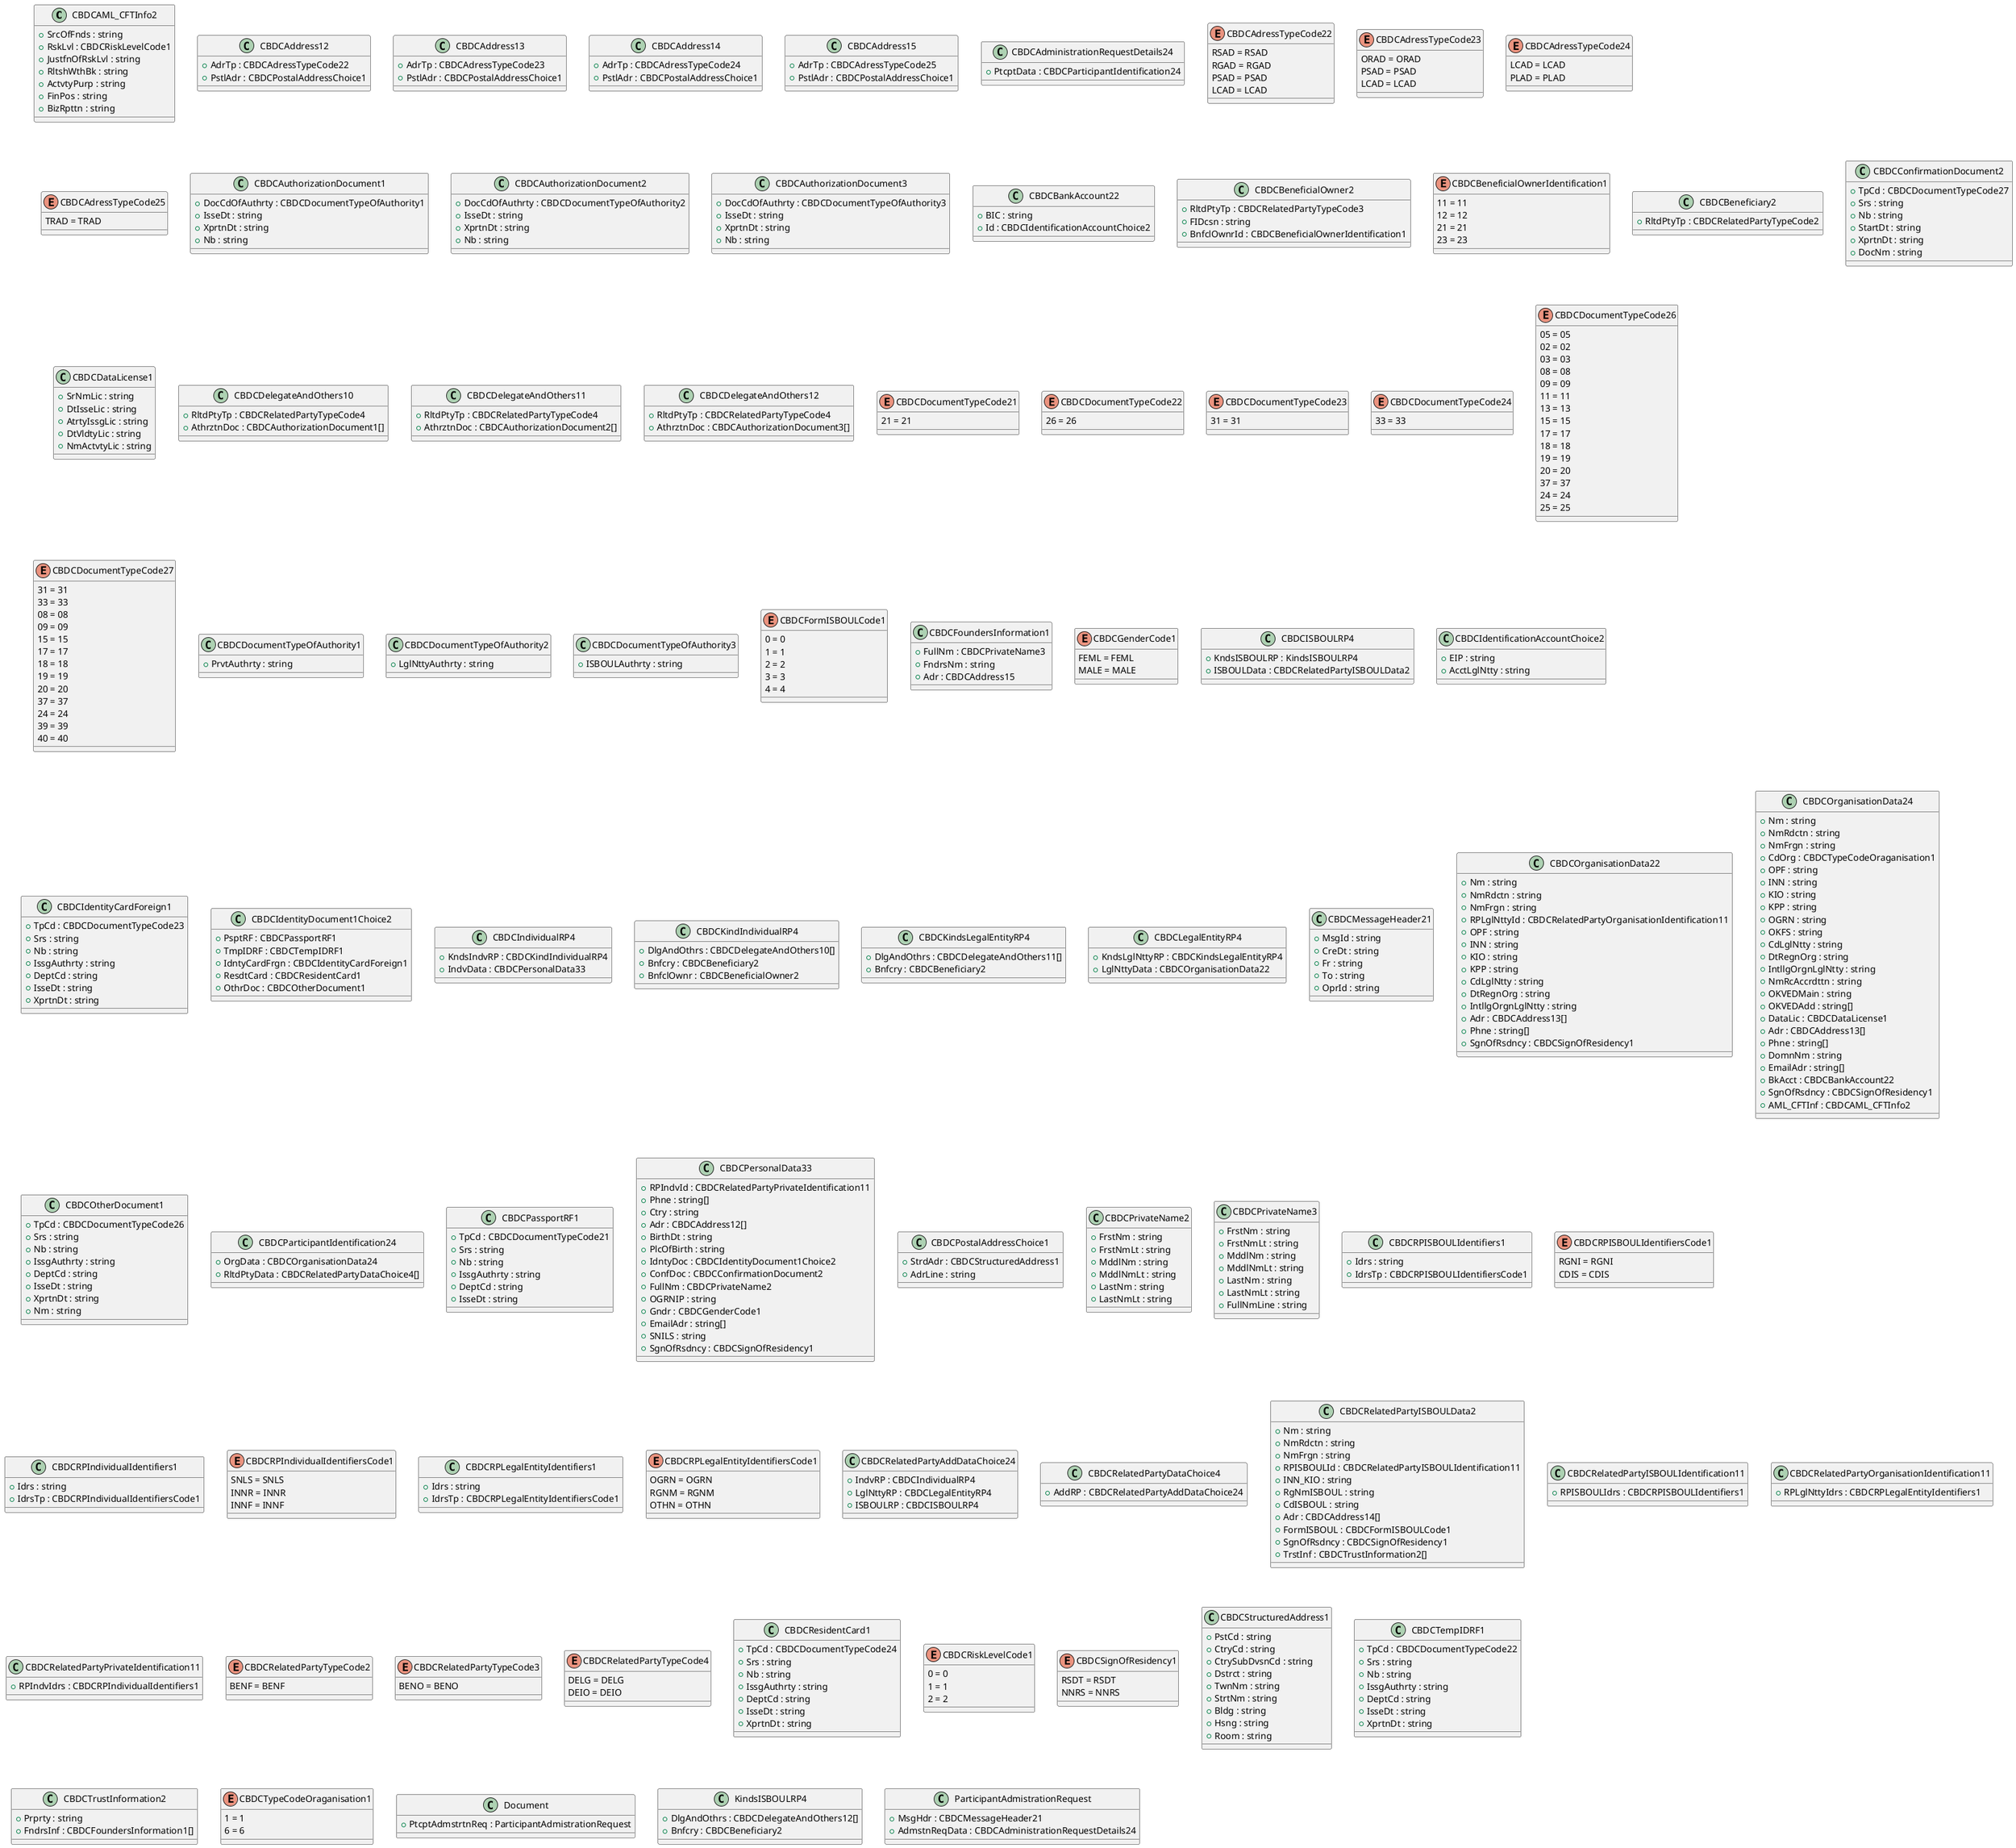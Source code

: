 @startuml

class CBDCAML_CFTInfo2 {
    +SrcOfFnds : string
    +RskLvl : CBDCRiskLevelCode1
    +JustfnOfRskLvl : string
    +RltshWthBk : string
    +ActvtyPurp : string
    +FinPos : string
    +BizRpttn : string
}
class CBDCAddress12 {
    +AdrTp : CBDCAdressTypeCode22
    +PstlAdr : CBDCPostalAddressChoice1
}
class CBDCAddress13 {
    +AdrTp : CBDCAdressTypeCode23
    +PstlAdr : CBDCPostalAddressChoice1
}
class CBDCAddress14 {
    +AdrTp : CBDCAdressTypeCode24
    +PstlAdr : CBDCPostalAddressChoice1
}
class CBDCAddress15 {
    +AdrTp : CBDCAdressTypeCode25
    +PstlAdr : CBDCPostalAddressChoice1
}
class CBDCAdministrationRequestDetails24 {
    +PtcptData : CBDCParticipantIdentification24
}
enum CBDCAdressTypeCode22 {
    RSAD = RSAD
    RGAD = RGAD
    PSAD = PSAD
    LCAD = LCAD
}
enum CBDCAdressTypeCode23 {
    ORAD = ORAD
    PSAD = PSAD
    LCAD = LCAD
}
enum CBDCAdressTypeCode24 {
    LCAD = LCAD
    PLAD = PLAD
}
enum CBDCAdressTypeCode25 {
    TRAD = TRAD
}
class CBDCAuthorizationDocument1 {
    +DocCdOfAuthrty : CBDCDocumentTypeOfAuthority1
    +IsseDt : string
    +XprtnDt : string
    +Nb : string
}
class CBDCAuthorizationDocument2 {
    +DocCdOfAuthrty : CBDCDocumentTypeOfAuthority2
    +IsseDt : string
    +XprtnDt : string
    +Nb : string
}
class CBDCAuthorizationDocument3 {
    +DocCdOfAuthrty : CBDCDocumentTypeOfAuthority3
    +IsseDt : string
    +XprtnDt : string
    +Nb : string
}
class CBDCBankAccount22 {
    +BIC : string
    +Id : CBDCIdentificationAccountChoice2
}
class CBDCBeneficialOwner2 {
    +RltdPtyTp : CBDCRelatedPartyTypeCode3
    +FIDcsn : string
    +BnfclOwnrId : CBDCBeneficialOwnerIdentification1
}
enum CBDCBeneficialOwnerIdentification1 {
    11 = 11
    12 = 12
    21 = 21
    23 = 23
}
class CBDCBeneficiary2 {
    +RltdPtyTp : CBDCRelatedPartyTypeCode2
}
class CBDCConfirmationDocument2 {
    +TpCd : CBDCDocumentTypeCode27
    +Srs : string
    +Nb : string
    +StartDt : string
    +XprtnDt : string
    +DocNm : string
}
class CBDCDataLicense1 {
    +SrNmLic : string
    +DtIsseLic : string
    +AtrtyIssgLic : string
    +DtVldtyLic : string
    +NmActvtyLic : string
}
class CBDCDelegateAndOthers10 {
    +RltdPtyTp : CBDCRelatedPartyTypeCode4
    +AthrztnDoc : CBDCAuthorizationDocument1[]
}
class CBDCDelegateAndOthers11 {
    +RltdPtyTp : CBDCRelatedPartyTypeCode4
    +AthrztnDoc : CBDCAuthorizationDocument2[]
}
class CBDCDelegateAndOthers12 {
    +RltdPtyTp : CBDCRelatedPartyTypeCode4
    +AthrztnDoc : CBDCAuthorizationDocument3[]
}
enum CBDCDocumentTypeCode21 {
    21 = 21
}
enum CBDCDocumentTypeCode22 {
    26 = 26
}
enum CBDCDocumentTypeCode23 {
    31 = 31
}
enum CBDCDocumentTypeCode24 {
    33 = 33
}
enum CBDCDocumentTypeCode26 {
    05 = 05
    02 = 02
    03 = 03
    08 = 08
    09 = 09
    11 = 11
    13 = 13
    15 = 15
    17 = 17
    18 = 18
    19 = 19
    20 = 20
    37 = 37
    24 = 24
    25 = 25
}
enum CBDCDocumentTypeCode27 {
    31 = 31
    33 = 33
    08 = 08
    09 = 09
    15 = 15
    17 = 17
    18 = 18
    19 = 19
    20 = 20
    37 = 37
    24 = 24
    39 = 39
    40 = 40
}
class CBDCDocumentTypeOfAuthority1 {
    +PrvtAuthrty : string
}
class CBDCDocumentTypeOfAuthority2 {
    +LglNttyAuthrty : string
}
class CBDCDocumentTypeOfAuthority3 {
    +ISBOULAuthrty : string
}
enum CBDCFormISBOULCode1 {
    0 = 0
    1 = 1
    2 = 2
    3 = 3
    4 = 4
}
class CBDCFoundersInformation1 {
    +FullNm : CBDCPrivateName3
    +FndrsNm : string
    +Adr : CBDCAddress15
}
enum CBDCGenderCode1 {
    FEML = FEML
    MALE = MALE
}
class CBDCISBOULRP4 {
    +KndsISBOULRP : KindsISBOULRP4
    +ISBOULData : CBDCRelatedPartyISBOULData2
}
class CBDCIdentificationAccountChoice2 {
    +EIP : string
    +AcctLglNtty : string
}
class CBDCIdentityCardForeign1 {
    +TpCd : CBDCDocumentTypeCode23
    +Srs : string
    +Nb : string
    +IssgAuthrty : string
    +DeptCd : string
    +IsseDt : string
    +XprtnDt : string
}
class CBDCIdentityDocument1Choice2 {
    +PsptRF : CBDCPassportRF1
    +TmpIDRF : CBDCTempIDRF1
    +IdntyCardFrgn : CBDCIdentityCardForeign1
    +ResdtCard : CBDCResidentCard1
    +OthrDoc : CBDCOtherDocument1
}
class CBDCIndividualRP4 {
    +KndsIndvRP : CBDCKindIndividualRP4
    +IndvData : CBDCPersonalData33
}
class CBDCKindIndividualRP4 {
    +DlgAndOthrs : CBDCDelegateAndOthers10[]
    +Bnfcry : CBDCBeneficiary2
    +BnfclOwnr : CBDCBeneficialOwner2
}
class CBDCKindsLegalEntityRP4 {
    +DlgAndOthrs : CBDCDelegateAndOthers11[]
    +Bnfcry : CBDCBeneficiary2
}
class CBDCLegalEntityRP4 {
    +KndsLglNttyRP : CBDCKindsLegalEntityRP4
    +LglNttyData : CBDCOrganisationData22
}
class CBDCMessageHeader21 {
    +MsgId : string
    +CreDt : string
    +Fr : string
    +To : string
    +OprId : string
}
class CBDCOrganisationData22 {
    +Nm : string
    +NmRdctn : string
    +NmFrgn : string
    +RPLglNttyId : CBDCRelatedPartyOrganisationIdentification11
    +OPF : string
    +INN : string
    +KIO : string
    +KPP : string
    +CdLglNtty : string
    +DtRegnOrg : string
    +IntllgOrgnLglNtty : string
    +Adr : CBDCAddress13[]
    +Phne : string[]
    +SgnOfRsdncy : CBDCSignOfResidency1
}
class CBDCOrganisationData24 {
    +Nm : string
    +NmRdctn : string
    +NmFrgn : string
    +CdOrg : CBDCTypeCodeOraganisation1
    +OPF : string
    +INN : string
    +KIO : string
    +KPP : string
    +OGRN : string
    +OKFS : string
    +CdLglNtty : string
    +DtRegnOrg : string
    +IntllgOrgnLglNtty : string
    +NmRcAccrdttn : string
    +OKVEDMain : string
    +OKVEDAdd : string[]
    +DataLic : CBDCDataLicense1
    +Adr : CBDCAddress13[]
    +Phne : string[]
    +DomnNm : string
    +EmailAdr : string[]
    +BkAcct : CBDCBankAccount22
    +SgnOfRsdncy : CBDCSignOfResidency1
    +AML_CFTInf : CBDCAML_CFTInfo2
}
class CBDCOtherDocument1 {
    +TpCd : CBDCDocumentTypeCode26
    +Srs : string
    +Nb : string
    +IssgAuthrty : string
    +DeptCd : string
    +IsseDt : string
    +XprtnDt : string
    +Nm : string
}
class CBDCParticipantIdentification24 {
    +OrgData : CBDCOrganisationData24
    +RltdPtyData : CBDCRelatedPartyDataChoice4[]
}
class CBDCPassportRF1 {
    +TpCd : CBDCDocumentTypeCode21
    +Srs : string
    +Nb : string
    +IssgAuthrty : string
    +DeptCd : string
    +IsseDt : string
}
class CBDCPersonalData33 {
    +RPIndvId : CBDCRelatedPartyPrivateIdentification11
    +Phne : string[]
    +Ctry : string
    +Adr : CBDCAddress12[]
    +BirthDt : string
    +PlcOfBirth : string
    +IdntyDoc : CBDCIdentityDocument1Choice2
    +ConfDoc : CBDCConfirmationDocument2
    +FullNm : CBDCPrivateName2
    +OGRNIP : string
    +Gndr : CBDCGenderCode1
    +EmailAdr : string[]
    +SNILS : string
    +SgnOfRsdncy : CBDCSignOfResidency1
}
class CBDCPostalAddressChoice1 {
    +StrdAdr : CBDCStructuredAddress1
    +AdrLine : string
}
class CBDCPrivateName2 {
    +FrstNm : string
    +FrstNmLt : string
    +MddlNm : string
    +MddlNmLt : string
    +LastNm : string
    +LastNmLt : string
}
class CBDCPrivateName3 {
    +FrstNm : string
    +FrstNmLt : string
    +MddlNm : string
    +MddlNmLt : string
    +LastNm : string
    +LastNmLt : string
    +FullNmLine : string
}
class CBDCRPISBOULIdentifiers1 {
    +Idrs : string
    +IdrsTp : CBDCRPISBOULIdentifiersCode1
}
enum CBDCRPISBOULIdentifiersCode1 {
    RGNI = RGNI
    CDIS = CDIS
}
class CBDCRPIndividualIdentifiers1 {
    +Idrs : string
    +IdrsTp : CBDCRPIndividualIdentifiersCode1
}
enum CBDCRPIndividualIdentifiersCode1 {
    SNLS = SNLS
    INNR = INNR
    INNF = INNF
}
class CBDCRPLegalEntityIdentifiers1 {
    +Idrs : string
    +IdrsTp : CBDCRPLegalEntityIdentifiersCode1
}
enum CBDCRPLegalEntityIdentifiersCode1 {
    OGRN = OGRN
    RGNM = RGNM
    OTHN = OTHN
}
class CBDCRelatedPartyAddDataChoice24 {
    +IndvRP : CBDCIndividualRP4
    +LglNttyRP : CBDCLegalEntityRP4
    +ISBOULRP : CBDCISBOULRP4
}
class CBDCRelatedPartyDataChoice4 {
    +AddRP : CBDCRelatedPartyAddDataChoice24
}
class CBDCRelatedPartyISBOULData2 {
    +Nm : string
    +NmRdctn : string
    +NmFrgn : string
    +RPISBOULId : CBDCRelatedPartyISBOULIdentification11
    +INN_KIO : string
    +RgNmISBOUL : string
    +CdISBOUL : string
    +Adr : CBDCAddress14[]
    +FormISBOUL : CBDCFormISBOULCode1
    +SgnOfRsdncy : CBDCSignOfResidency1
    +TrstInf : CBDCTrustInformation2[]
}
class CBDCRelatedPartyISBOULIdentification11 {
    +RPISBOULIdrs : CBDCRPISBOULIdentifiers1
}
class CBDCRelatedPartyOrganisationIdentification11 {
    +RPLglNttyIdrs : CBDCRPLegalEntityIdentifiers1
}
class CBDCRelatedPartyPrivateIdentification11 {
    +RPIndvIdrs : CBDCRPIndividualIdentifiers1
}
enum CBDCRelatedPartyTypeCode2 {
    BENF = BENF
}
enum CBDCRelatedPartyTypeCode3 {
    BENO = BENO
}
enum CBDCRelatedPartyTypeCode4 {
    DELG = DELG
    DEIO = DEIO
}
class CBDCResidentCard1 {
    +TpCd : CBDCDocumentTypeCode24
    +Srs : string
    +Nb : string
    +IssgAuthrty : string
    +DeptCd : string
    +IsseDt : string
    +XprtnDt : string
}
enum CBDCRiskLevelCode1 {
    0 = 0
    1 = 1
    2 = 2
}
enum CBDCSignOfResidency1 {
    RSDT = RSDT
    NNRS = NNRS
}
class CBDCStructuredAddress1 {
    +PstCd : string
    +CtryCd : string
    +CtrySubDvsnCd : string
    +Dstrct : string
    +TwnNm : string
    +StrtNm : string
    +Bldg : string
    +Hsng : string
    +Room : string
}
class CBDCTempIDRF1 {
    +TpCd : CBDCDocumentTypeCode22
    +Srs : string
    +Nb : string
    +IssgAuthrty : string
    +DeptCd : string
    +IsseDt : string
    +XprtnDt : string
}
class CBDCTrustInformation2 {
    +Prprty : string
    +FndrsInf : CBDCFoundersInformation1[]
}
enum CBDCTypeCodeOraganisation1 {
    1 = 1
    6 = 6
}
class Document {
    +PtcptAdmstrtnReq : ParticipantAdmistrationRequest
}
class KindsISBOULRP4 {
    +DlgAndOthrs : CBDCDelegateAndOthers12[]
    +Bnfcry : CBDCBeneficiary2
}
class ParticipantAdmistrationRequest {
    +MsgHdr : CBDCMessageHeader21
    +AdmstnReqData : CBDCAdministrationRequestDetails24
}

@enduml
